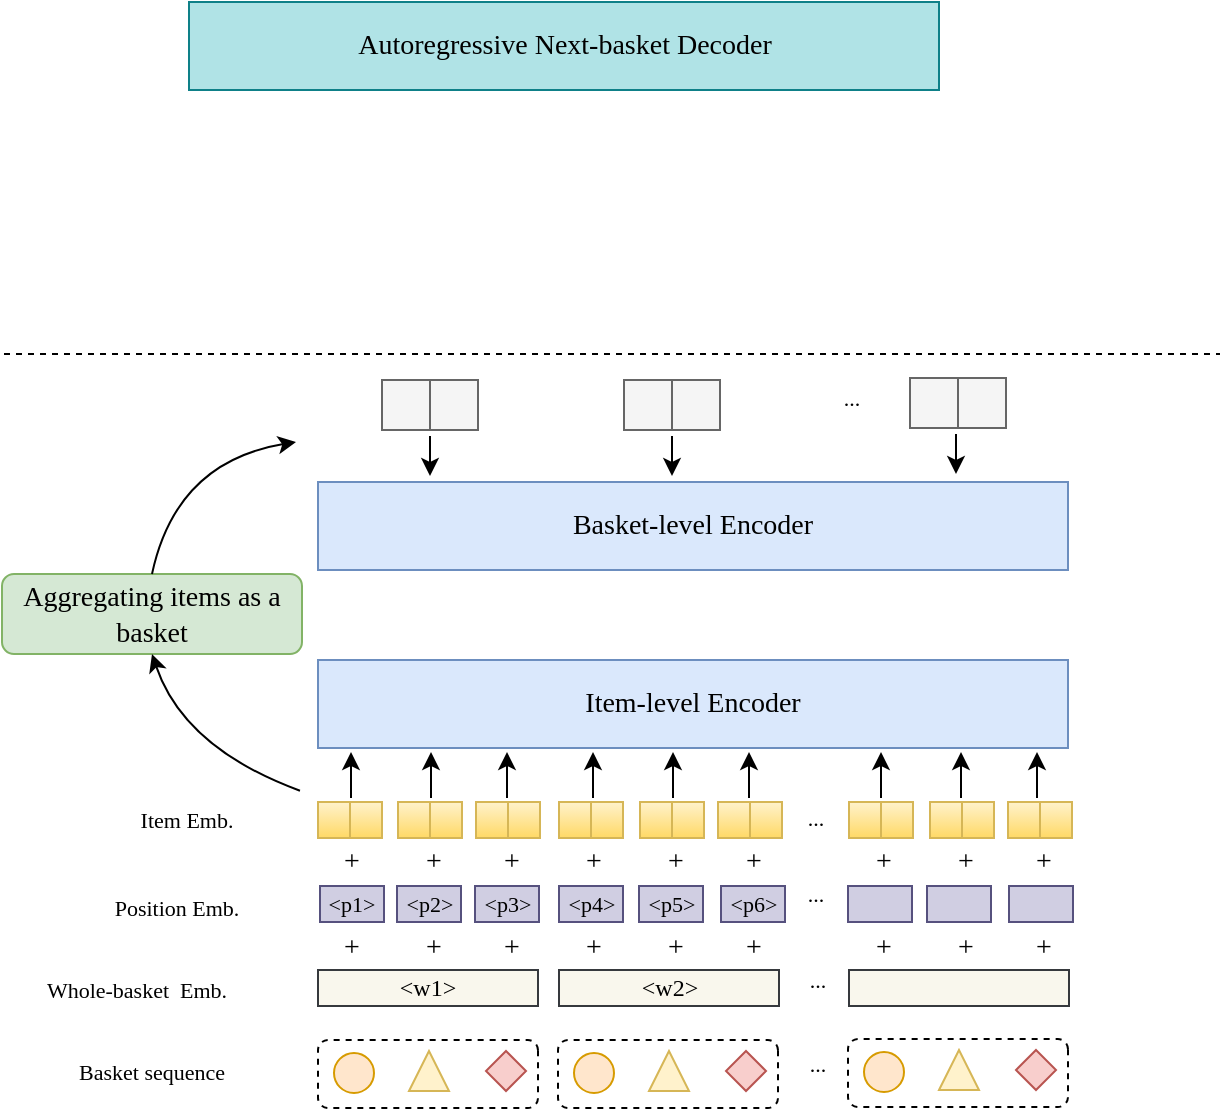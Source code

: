 <mxfile version="20.8.15" type="github">
  <diagram name="第 1 页" id="8yKQ9P1fdUPXftmwA2rd">
    <mxGraphModel dx="1050" dy="209" grid="1" gridSize="10" guides="1" tooltips="1" connect="1" arrows="1" fold="1" page="1" pageScale="1" pageWidth="620" pageHeight="340" math="0" shadow="0">
      <root>
        <mxCell id="0" />
        <mxCell id="1" parent="0" />
        <mxCell id="prbzHfDhQ1h4LxpTt1DE-4" value="&lt;font face=&quot;Lucida Console&quot;&gt;Aggregating items as a basket&lt;/font&gt;" style="rounded=1;whiteSpace=wrap;html=1;fontSize=14;fillColor=#d5e8d4;strokeColor=#82b366;" vertex="1" parent="1">
          <mxGeometry x="4" y="736" width="150" height="40" as="geometry" />
        </mxCell>
        <mxCell id="prbzHfDhQ1h4LxpTt1DE-5" value="&lt;p style=&quot;line-height: 0%;&quot;&gt;&lt;font face=&quot;Comic Sans MS&quot; style=&quot;font-size: 11px;&quot;&gt;Basket&amp;nbsp;&lt;/font&gt;&lt;span style=&quot;font-size: 11px; font-family: &amp;quot;Comic Sans MS&amp;quot;; background-color: initial;&quot;&gt;sequence&lt;/span&gt;&lt;/p&gt;" style="text;strokeColor=none;align=center;fillColor=none;html=1;verticalAlign=middle;whiteSpace=wrap;rounded=0;dashed=1;" vertex="1" parent="1">
          <mxGeometry x="28.5" y="969" width="100" height="30" as="geometry" />
        </mxCell>
        <mxCell id="prbzHfDhQ1h4LxpTt1DE-36" value="" style="curved=1;endArrow=classic;html=1;rounded=0;fontFamily=Comic Sans MS;fontSize=14;entryX=0.5;entryY=1;entryDx=0;entryDy=0;exitX=-0.266;exitY=-0.311;exitDx=0;exitDy=0;exitPerimeter=0;" edge="1" parent="1" target="prbzHfDhQ1h4LxpTt1DE-4">
          <mxGeometry width="50" height="50" relative="1" as="geometry">
            <mxPoint x="152.988" y="844.402" as="sourcePoint" />
            <mxPoint x="83" y="783" as="targetPoint" />
            <Array as="points">
              <mxPoint x="95" y="823" />
            </Array>
          </mxGeometry>
        </mxCell>
        <mxCell id="prbzHfDhQ1h4LxpTt1DE-37" value="" style="curved=1;endArrow=classic;html=1;rounded=0;fontFamily=Comic Sans MS;fontSize=14;exitX=0.5;exitY=0;exitDx=0;exitDy=0;" edge="1" parent="1" source="prbzHfDhQ1h4LxpTt1DE-4">
          <mxGeometry width="50" height="50" relative="1" as="geometry">
            <mxPoint x="65" y="693" as="sourcePoint" />
            <mxPoint x="151" y="670" as="targetPoint" />
            <Array as="points">
              <mxPoint x="91" y="680" />
            </Array>
          </mxGeometry>
        </mxCell>
        <mxCell id="prbzHfDhQ1h4LxpTt1DE-47" value="&lt;p style=&quot;line-height: 0%;&quot;&gt;&lt;font face=&quot;Comic Sans MS&quot;&gt;&lt;span style=&quot;font-size: 11px;&quot;&gt;...&lt;/span&gt;&lt;/font&gt;&lt;/p&gt;" style="text;strokeColor=none;align=center;fillColor=none;html=1;verticalAlign=middle;whiteSpace=wrap;rounded=0;dashed=1;" vertex="1" parent="1">
          <mxGeometry x="414" y="632" width="30" height="30" as="geometry" />
        </mxCell>
        <mxCell id="prbzHfDhQ1h4LxpTt1DE-8" value="" style="rounded=1;whiteSpace=wrap;html=1;dashed=1;direction=south;container=0;" vertex="1" parent="1">
          <mxGeometry x="162" y="969" width="110" height="34" as="geometry" />
        </mxCell>
        <mxCell id="prbzHfDhQ1h4LxpTt1DE-9" value="" style="ellipse;whiteSpace=wrap;html=1;aspect=fixed;fillColor=#ffe6cc;strokeColor=#d79b00;container=0;" vertex="1" parent="1">
          <mxGeometry x="170" y="975.5" width="20" height="20" as="geometry" />
        </mxCell>
        <mxCell id="prbzHfDhQ1h4LxpTt1DE-26" value="" style="triangle;whiteSpace=wrap;html=1;fontFamily=Comic Sans MS;fontSize=14;direction=north;fillColor=#fff2cc;strokeColor=#d6b656;container=0;" vertex="1" parent="1">
          <mxGeometry x="207.5" y="974.5" width="20" height="20" as="geometry" />
        </mxCell>
        <mxCell id="prbzHfDhQ1h4LxpTt1DE-32" value="" style="rhombus;whiteSpace=wrap;html=1;fontFamily=Comic Sans MS;fontSize=14;fillColor=#f8cecc;strokeColor=#b85450;container=0;" vertex="1" parent="1">
          <mxGeometry x="246" y="974.5" width="20" height="20" as="geometry" />
        </mxCell>
        <mxCell id="prbzHfDhQ1h4LxpTt1DE-60" value="&lt;p style=&quot;line-height: 0%;&quot;&gt;&lt;font face=&quot;Comic Sans MS&quot;&gt;&lt;span style=&quot;font-size: 11px;&quot;&gt;...&lt;/span&gt;&lt;/font&gt;&lt;/p&gt;" style="text;strokeColor=none;align=center;fillColor=none;html=1;verticalAlign=middle;whiteSpace=wrap;rounded=0;dashed=1;" vertex="1" parent="1">
          <mxGeometry x="397" y="964.5" width="30" height="30" as="geometry" />
        </mxCell>
        <mxCell id="prbzHfDhQ1h4LxpTt1DE-73" value="&lt;font face=&quot;Lucida Console&quot; style=&quot;font-size: 14px;&quot;&gt;Item-level Encoder&lt;/font&gt;" style="rounded=0;whiteSpace=wrap;html=1;fillColor=#dae8fc;strokeColor=#6c8ebf;" vertex="1" parent="1">
          <mxGeometry x="162" y="779" width="375" height="44" as="geometry" />
        </mxCell>
        <mxCell id="prbzHfDhQ1h4LxpTt1DE-76" value="&lt;p style=&quot;line-height: 0%;&quot;&gt;&lt;font face=&quot;Comic Sans MS&quot;&gt;&lt;span style=&quot;font-size: 11px;&quot;&gt;Item Emb.&lt;/span&gt;&lt;/font&gt;&lt;/p&gt;" style="text;strokeColor=none;align=center;fillColor=none;html=1;verticalAlign=middle;whiteSpace=wrap;rounded=0;dashed=1;" vertex="1" parent="1">
          <mxGeometry x="58.25" y="843" width="76.5" height="30" as="geometry" />
        </mxCell>
        <mxCell id="prbzHfDhQ1h4LxpTt1DE-78" value="&lt;p style=&quot;line-height: 0%;&quot;&gt;&lt;font face=&quot;Comic Sans MS&quot;&gt;&lt;span style=&quot;font-size: 11px;&quot;&gt;Whole-basket&amp;nbsp; Emb.&lt;/span&gt;&lt;/font&gt;&lt;/p&gt;" style="text;strokeColor=none;align=center;fillColor=none;html=1;verticalAlign=middle;whiteSpace=wrap;rounded=0;dashed=1;" vertex="1" parent="1">
          <mxGeometry x="14" y="928" width="114.5" height="30" as="geometry" />
        </mxCell>
        <mxCell id="prbzHfDhQ1h4LxpTt1DE-79" value="&lt;p style=&quot;line-height: 0%;&quot;&gt;&lt;font face=&quot;Comic Sans MS&quot;&gt;&lt;span style=&quot;font-size: 11px;&quot;&gt;Position Emb.&lt;/span&gt;&lt;/font&gt;&lt;/p&gt;" style="text;strokeColor=none;align=center;fillColor=none;html=1;verticalAlign=middle;whiteSpace=wrap;rounded=0;dashed=1;" vertex="1" parent="1">
          <mxGeometry x="53.25" y="887" width="76.5" height="30" as="geometry" />
        </mxCell>
        <mxCell id="prbzHfDhQ1h4LxpTt1DE-113" value="+" style="text;strokeColor=none;align=center;fillColor=none;html=1;verticalAlign=middle;whiteSpace=wrap;rounded=0;fontSize=14;fontFamily=Lucida Console;" vertex="1" parent="1">
          <mxGeometry x="174" y="875" width="10" height="10" as="geometry" />
        </mxCell>
        <mxCell id="prbzHfDhQ1h4LxpTt1DE-114" value="+" style="text;strokeColor=none;align=center;fillColor=none;html=1;verticalAlign=middle;whiteSpace=wrap;rounded=0;fontSize=14;fontFamily=Lucida Console;" vertex="1" parent="1">
          <mxGeometry x="215" y="875" width="10" height="10" as="geometry" />
        </mxCell>
        <mxCell id="prbzHfDhQ1h4LxpTt1DE-115" value="+" style="text;strokeColor=none;align=center;fillColor=none;html=1;verticalAlign=middle;whiteSpace=wrap;rounded=0;fontSize=14;fontFamily=Lucida Console;" vertex="1" parent="1">
          <mxGeometry x="254" y="875" width="10" height="10" as="geometry" />
        </mxCell>
        <mxCell id="prbzHfDhQ1h4LxpTt1DE-122" value="&lt;font style=&quot;font-size: 11px;&quot;&gt;&amp;lt;p1&amp;gt;&lt;/font&gt;" style="rounded=0;whiteSpace=wrap;html=1;fontFamily=Lucida Console;fontSize=14;fillColor=#d0cee2;strokeColor=#56517e;" vertex="1" parent="1">
          <mxGeometry x="163" y="892" width="32" height="18" as="geometry" />
        </mxCell>
        <mxCell id="prbzHfDhQ1h4LxpTt1DE-123" value="&lt;font style=&quot;font-size: 11px;&quot;&gt;&amp;lt;p2&amp;gt;&lt;/font&gt;" style="rounded=0;whiteSpace=wrap;html=1;fontFamily=Lucida Console;fontSize=14;fillColor=#d0cee2;strokeColor=#56517e;" vertex="1" parent="1">
          <mxGeometry x="201.5" y="892" width="32" height="18" as="geometry" />
        </mxCell>
        <mxCell id="prbzHfDhQ1h4LxpTt1DE-124" value="&lt;font style=&quot;font-size: 11px;&quot;&gt;&amp;lt;p3&amp;gt;&lt;/font&gt;" style="rounded=0;whiteSpace=wrap;html=1;fontFamily=Lucida Console;fontSize=14;fillColor=#d0cee2;strokeColor=#56517e;" vertex="1" parent="1">
          <mxGeometry x="240.5" y="892" width="32" height="18" as="geometry" />
        </mxCell>
        <mxCell id="prbzHfDhQ1h4LxpTt1DE-126" value="&lt;font style=&quot;font-size: 11px;&quot;&gt;&amp;lt;p4&amp;gt;&lt;/font&gt;" style="rounded=0;whiteSpace=wrap;html=1;fontFamily=Lucida Console;fontSize=14;fillColor=#d0cee2;strokeColor=#56517e;" vertex="1" parent="1">
          <mxGeometry x="282.5" y="892" width="32" height="18" as="geometry" />
        </mxCell>
        <mxCell id="prbzHfDhQ1h4LxpTt1DE-127" value="&lt;font style=&quot;font-size: 11px;&quot;&gt;&amp;lt;p5&amp;gt;&lt;/font&gt;" style="rounded=0;whiteSpace=wrap;html=1;fontFamily=Lucida Console;fontSize=14;fillColor=#d0cee2;strokeColor=#56517e;" vertex="1" parent="1">
          <mxGeometry x="322.5" y="892" width="32" height="18" as="geometry" />
        </mxCell>
        <mxCell id="prbzHfDhQ1h4LxpTt1DE-128" value="&lt;font style=&quot;font-size: 11px;&quot;&gt;&amp;lt;p6&amp;gt;&lt;/font&gt;" style="rounded=0;whiteSpace=wrap;html=1;fontFamily=Lucida Console;fontSize=14;fillColor=#d0cee2;strokeColor=#56517e;" vertex="1" parent="1">
          <mxGeometry x="363.5" y="892" width="32" height="18" as="geometry" />
        </mxCell>
        <mxCell id="prbzHfDhQ1h4LxpTt1DE-129" value="" style="rounded=0;whiteSpace=wrap;html=1;fontFamily=Lucida Console;fontSize=14;fillColor=#d0cee2;strokeColor=#56517e;" vertex="1" parent="1">
          <mxGeometry x="427" y="892" width="32" height="18" as="geometry" />
        </mxCell>
        <mxCell id="prbzHfDhQ1h4LxpTt1DE-130" value="" style="rounded=0;whiteSpace=wrap;html=1;fontFamily=Lucida Console;fontSize=14;fillColor=#d0cee2;strokeColor=#56517e;" vertex="1" parent="1">
          <mxGeometry x="466.5" y="892" width="32" height="18" as="geometry" />
        </mxCell>
        <mxCell id="prbzHfDhQ1h4LxpTt1DE-131" value="" style="rounded=0;whiteSpace=wrap;html=1;fontFamily=Lucida Console;fontSize=14;fillColor=#d0cee2;strokeColor=#56517e;" vertex="1" parent="1">
          <mxGeometry x="507.5" y="892" width="32" height="18" as="geometry" />
        </mxCell>
        <mxCell id="prbzHfDhQ1h4LxpTt1DE-132" value="&lt;p style=&quot;line-height: 0%;&quot;&gt;&lt;font face=&quot;Comic Sans MS&quot;&gt;&lt;span style=&quot;font-size: 11px;&quot;&gt;...&lt;/span&gt;&lt;/font&gt;&lt;/p&gt;" style="text;strokeColor=none;align=center;fillColor=none;html=1;verticalAlign=middle;whiteSpace=wrap;rounded=0;dashed=1;" vertex="1" parent="1">
          <mxGeometry x="396" y="880" width="30" height="30" as="geometry" />
        </mxCell>
        <mxCell id="prbzHfDhQ1h4LxpTt1DE-153" value="" style="group;fillColor=#d5e8d4;strokeColor=#82b366;" vertex="1" connectable="0" parent="1">
          <mxGeometry x="202" y="850" width="32" height="18" as="geometry" />
        </mxCell>
        <mxCell id="prbzHfDhQ1h4LxpTt1DE-154" value="" style="rounded=0;whiteSpace=wrap;html=1;fontFamily=Comic Sans MS;fontSize=11;fillColor=#fff2cc;strokeColor=#d6b656;gradientColor=#ffd966;" vertex="1" parent="prbzHfDhQ1h4LxpTt1DE-153">
          <mxGeometry width="32" height="18" as="geometry" />
        </mxCell>
        <mxCell id="prbzHfDhQ1h4LxpTt1DE-155" value="" style="endArrow=none;html=1;rounded=0;fontFamily=Comic Sans MS;fontSize=11;entryX=0.5;entryY=0;entryDx=0;entryDy=0;exitX=0.5;exitY=1;exitDx=0;exitDy=0;fillColor=#fff2cc;strokeColor=#d6b656;gradientColor=#ffd966;" edge="1" parent="prbzHfDhQ1h4LxpTt1DE-153" source="prbzHfDhQ1h4LxpTt1DE-154" target="prbzHfDhQ1h4LxpTt1DE-154">
          <mxGeometry width="50" height="50" relative="1" as="geometry">
            <mxPoint x="-40" y="81" as="sourcePoint" />
            <mxPoint y="36" as="targetPoint" />
          </mxGeometry>
        </mxCell>
        <mxCell id="prbzHfDhQ1h4LxpTt1DE-156" value="" style="group;fillColor=#d5e8d4;strokeColor=#82b366;" vertex="1" connectable="0" parent="1">
          <mxGeometry x="241" y="850" width="32" height="18" as="geometry" />
        </mxCell>
        <mxCell id="prbzHfDhQ1h4LxpTt1DE-157" value="" style="rounded=0;whiteSpace=wrap;html=1;fontFamily=Comic Sans MS;fontSize=11;fillColor=#fff2cc;strokeColor=#d6b656;gradientColor=#ffd966;" vertex="1" parent="prbzHfDhQ1h4LxpTt1DE-156">
          <mxGeometry width="32" height="18" as="geometry" />
        </mxCell>
        <mxCell id="prbzHfDhQ1h4LxpTt1DE-158" value="" style="endArrow=none;html=1;rounded=0;fontFamily=Comic Sans MS;fontSize=11;entryX=0.5;entryY=0;entryDx=0;entryDy=0;exitX=0.5;exitY=1;exitDx=0;exitDy=0;fillColor=#fff2cc;strokeColor=#d6b656;gradientColor=#ffd966;" edge="1" parent="prbzHfDhQ1h4LxpTt1DE-156" source="prbzHfDhQ1h4LxpTt1DE-157" target="prbzHfDhQ1h4LxpTt1DE-157">
          <mxGeometry width="50" height="50" relative="1" as="geometry">
            <mxPoint x="-40" y="81" as="sourcePoint" />
            <mxPoint y="36" as="targetPoint" />
          </mxGeometry>
        </mxCell>
        <mxCell id="prbzHfDhQ1h4LxpTt1DE-159" value="+" style="text;strokeColor=none;align=center;fillColor=none;html=1;verticalAlign=middle;whiteSpace=wrap;rounded=0;fontSize=14;fontFamily=Lucida Console;" vertex="1" parent="1">
          <mxGeometry x="295" y="875" width="10" height="10" as="geometry" />
        </mxCell>
        <mxCell id="prbzHfDhQ1h4LxpTt1DE-160" value="+" style="text;strokeColor=none;align=center;fillColor=none;html=1;verticalAlign=middle;whiteSpace=wrap;rounded=0;fontSize=14;fontFamily=Lucida Console;" vertex="1" parent="1">
          <mxGeometry x="336" y="875" width="10" height="10" as="geometry" />
        </mxCell>
        <mxCell id="prbzHfDhQ1h4LxpTt1DE-161" value="+" style="text;strokeColor=none;align=center;fillColor=none;html=1;verticalAlign=middle;whiteSpace=wrap;rounded=0;fontSize=14;fontFamily=Lucida Console;" vertex="1" parent="1">
          <mxGeometry x="375" y="875" width="10" height="10" as="geometry" />
        </mxCell>
        <mxCell id="prbzHfDhQ1h4LxpTt1DE-162" value="" style="group;fillColor=#d5e8d4;strokeColor=#82b366;" vertex="1" connectable="0" parent="1">
          <mxGeometry x="282.5" y="850" width="32" height="18" as="geometry" />
        </mxCell>
        <mxCell id="prbzHfDhQ1h4LxpTt1DE-163" value="" style="rounded=0;whiteSpace=wrap;html=1;fontFamily=Comic Sans MS;fontSize=11;fillColor=#fff2cc;strokeColor=#d6b656;gradientColor=#ffd966;" vertex="1" parent="prbzHfDhQ1h4LxpTt1DE-162">
          <mxGeometry width="32" height="18" as="geometry" />
        </mxCell>
        <mxCell id="prbzHfDhQ1h4LxpTt1DE-164" value="" style="endArrow=none;html=1;rounded=0;fontFamily=Comic Sans MS;fontSize=11;entryX=0.5;entryY=0;entryDx=0;entryDy=0;exitX=0.5;exitY=1;exitDx=0;exitDy=0;fillColor=#fff2cc;strokeColor=#d6b656;gradientColor=#ffd966;" edge="1" parent="prbzHfDhQ1h4LxpTt1DE-162" source="prbzHfDhQ1h4LxpTt1DE-163" target="prbzHfDhQ1h4LxpTt1DE-163">
          <mxGeometry width="50" height="50" relative="1" as="geometry">
            <mxPoint x="-40" y="81" as="sourcePoint" />
            <mxPoint y="36" as="targetPoint" />
          </mxGeometry>
        </mxCell>
        <mxCell id="prbzHfDhQ1h4LxpTt1DE-165" value="" style="group;fillColor=#d5e8d4;strokeColor=#82b366;" vertex="1" connectable="0" parent="1">
          <mxGeometry x="323" y="850" width="32" height="18" as="geometry" />
        </mxCell>
        <mxCell id="prbzHfDhQ1h4LxpTt1DE-166" value="" style="rounded=0;whiteSpace=wrap;html=1;fontFamily=Comic Sans MS;fontSize=11;fillColor=#fff2cc;strokeColor=#d6b656;gradientColor=#ffd966;" vertex="1" parent="prbzHfDhQ1h4LxpTt1DE-165">
          <mxGeometry width="32" height="18" as="geometry" />
        </mxCell>
        <mxCell id="prbzHfDhQ1h4LxpTt1DE-167" value="" style="endArrow=none;html=1;rounded=0;fontFamily=Comic Sans MS;fontSize=11;entryX=0.5;entryY=0;entryDx=0;entryDy=0;exitX=0.5;exitY=1;exitDx=0;exitDy=0;fillColor=#fff2cc;strokeColor=#d6b656;gradientColor=#ffd966;" edge="1" parent="prbzHfDhQ1h4LxpTt1DE-165" source="prbzHfDhQ1h4LxpTt1DE-166" target="prbzHfDhQ1h4LxpTt1DE-166">
          <mxGeometry width="50" height="50" relative="1" as="geometry">
            <mxPoint x="-40" y="81" as="sourcePoint" />
            <mxPoint y="36" as="targetPoint" />
          </mxGeometry>
        </mxCell>
        <mxCell id="prbzHfDhQ1h4LxpTt1DE-168" value="" style="group;fillColor=#d5e8d4;strokeColor=#82b366;" vertex="1" connectable="0" parent="1">
          <mxGeometry x="362" y="850" width="32" height="18" as="geometry" />
        </mxCell>
        <mxCell id="prbzHfDhQ1h4LxpTt1DE-169" value="" style="rounded=0;whiteSpace=wrap;html=1;fontFamily=Comic Sans MS;fontSize=11;fillColor=#fff2cc;strokeColor=#d6b656;gradientColor=#ffd966;" vertex="1" parent="prbzHfDhQ1h4LxpTt1DE-168">
          <mxGeometry width="32" height="18" as="geometry" />
        </mxCell>
        <mxCell id="prbzHfDhQ1h4LxpTt1DE-170" value="" style="endArrow=none;html=1;rounded=0;fontFamily=Comic Sans MS;fontSize=11;entryX=0.5;entryY=0;entryDx=0;entryDy=0;exitX=0.5;exitY=1;exitDx=0;exitDy=0;fillColor=#fff2cc;strokeColor=#d6b656;gradientColor=#ffd966;" edge="1" parent="prbzHfDhQ1h4LxpTt1DE-168" source="prbzHfDhQ1h4LxpTt1DE-169" target="prbzHfDhQ1h4LxpTt1DE-169">
          <mxGeometry width="50" height="50" relative="1" as="geometry">
            <mxPoint x="-40" y="81" as="sourcePoint" />
            <mxPoint y="36" as="targetPoint" />
          </mxGeometry>
        </mxCell>
        <mxCell id="prbzHfDhQ1h4LxpTt1DE-171" value="&lt;p style=&quot;line-height: 0%;&quot;&gt;&lt;font face=&quot;Comic Sans MS&quot;&gt;&lt;span style=&quot;font-size: 11px;&quot;&gt;...&lt;/span&gt;&lt;/font&gt;&lt;/p&gt;" style="text;strokeColor=none;align=center;fillColor=none;html=1;verticalAlign=middle;whiteSpace=wrap;rounded=0;dashed=1;" vertex="1" parent="1">
          <mxGeometry x="396" y="842" width="30" height="30" as="geometry" />
        </mxCell>
        <mxCell id="prbzHfDhQ1h4LxpTt1DE-172" value="+" style="text;strokeColor=none;align=center;fillColor=none;html=1;verticalAlign=middle;whiteSpace=wrap;rounded=0;fontSize=14;fontFamily=Lucida Console;" vertex="1" parent="1">
          <mxGeometry x="440" y="875" width="10" height="10" as="geometry" />
        </mxCell>
        <mxCell id="prbzHfDhQ1h4LxpTt1DE-173" value="+" style="text;strokeColor=none;align=center;fillColor=none;html=1;verticalAlign=middle;whiteSpace=wrap;rounded=0;fontSize=14;fontFamily=Lucida Console;" vertex="1" parent="1">
          <mxGeometry x="481" y="875" width="10" height="10" as="geometry" />
        </mxCell>
        <mxCell id="prbzHfDhQ1h4LxpTt1DE-174" value="+" style="text;strokeColor=none;align=center;fillColor=none;html=1;verticalAlign=middle;whiteSpace=wrap;rounded=0;fontSize=14;fontFamily=Lucida Console;" vertex="1" parent="1">
          <mxGeometry x="520" y="875" width="10" height="10" as="geometry" />
        </mxCell>
        <mxCell id="prbzHfDhQ1h4LxpTt1DE-175" value="" style="group;fillColor=#d5e8d4;strokeColor=#82b366;" vertex="1" connectable="0" parent="1">
          <mxGeometry x="427.5" y="850" width="32" height="18" as="geometry" />
        </mxCell>
        <mxCell id="prbzHfDhQ1h4LxpTt1DE-176" value="" style="rounded=0;whiteSpace=wrap;html=1;fontFamily=Comic Sans MS;fontSize=11;fillColor=#fff2cc;strokeColor=#d6b656;gradientColor=#ffd966;" vertex="1" parent="prbzHfDhQ1h4LxpTt1DE-175">
          <mxGeometry width="32" height="18" as="geometry" />
        </mxCell>
        <mxCell id="prbzHfDhQ1h4LxpTt1DE-177" value="" style="endArrow=none;html=1;rounded=0;fontFamily=Comic Sans MS;fontSize=11;entryX=0.5;entryY=0;entryDx=0;entryDy=0;exitX=0.5;exitY=1;exitDx=0;exitDy=0;fillColor=#fff2cc;strokeColor=#d6b656;gradientColor=#ffd966;" edge="1" parent="prbzHfDhQ1h4LxpTt1DE-175" source="prbzHfDhQ1h4LxpTt1DE-176" target="prbzHfDhQ1h4LxpTt1DE-176">
          <mxGeometry width="50" height="50" relative="1" as="geometry">
            <mxPoint x="-40" y="81" as="sourcePoint" />
            <mxPoint y="36" as="targetPoint" />
          </mxGeometry>
        </mxCell>
        <mxCell id="prbzHfDhQ1h4LxpTt1DE-178" value="" style="group;fillColor=#d5e8d4;strokeColor=#82b366;" vertex="1" connectable="0" parent="1">
          <mxGeometry x="468" y="850" width="32" height="18" as="geometry" />
        </mxCell>
        <mxCell id="prbzHfDhQ1h4LxpTt1DE-179" value="" style="rounded=0;whiteSpace=wrap;html=1;fontFamily=Comic Sans MS;fontSize=11;fillColor=#fff2cc;strokeColor=#d6b656;gradientColor=#ffd966;" vertex="1" parent="prbzHfDhQ1h4LxpTt1DE-178">
          <mxGeometry width="32" height="18" as="geometry" />
        </mxCell>
        <mxCell id="prbzHfDhQ1h4LxpTt1DE-180" value="" style="endArrow=none;html=1;rounded=0;fontFamily=Comic Sans MS;fontSize=11;entryX=0.5;entryY=0;entryDx=0;entryDy=0;exitX=0.5;exitY=1;exitDx=0;exitDy=0;fillColor=#fff2cc;strokeColor=#d6b656;gradientColor=#ffd966;" edge="1" parent="prbzHfDhQ1h4LxpTt1DE-178" source="prbzHfDhQ1h4LxpTt1DE-179" target="prbzHfDhQ1h4LxpTt1DE-179">
          <mxGeometry width="50" height="50" relative="1" as="geometry">
            <mxPoint x="-40" y="81" as="sourcePoint" />
            <mxPoint y="36" as="targetPoint" />
          </mxGeometry>
        </mxCell>
        <mxCell id="prbzHfDhQ1h4LxpTt1DE-181" value="" style="group;fillColor=#d5e8d4;strokeColor=#82b366;" vertex="1" connectable="0" parent="1">
          <mxGeometry x="507" y="850" width="32" height="18" as="geometry" />
        </mxCell>
        <mxCell id="prbzHfDhQ1h4LxpTt1DE-182" value="" style="rounded=0;whiteSpace=wrap;html=1;fontFamily=Comic Sans MS;fontSize=11;fillColor=#fff2cc;strokeColor=#d6b656;gradientColor=#ffd966;" vertex="1" parent="prbzHfDhQ1h4LxpTt1DE-181">
          <mxGeometry width="32" height="18" as="geometry" />
        </mxCell>
        <mxCell id="prbzHfDhQ1h4LxpTt1DE-183" value="" style="endArrow=none;html=1;rounded=0;fontFamily=Comic Sans MS;fontSize=11;entryX=0.5;entryY=0;entryDx=0;entryDy=0;exitX=0.5;exitY=1;exitDx=0;exitDy=0;fillColor=#fff2cc;strokeColor=#d6b656;gradientColor=#ffd966;" edge="1" parent="prbzHfDhQ1h4LxpTt1DE-181" source="prbzHfDhQ1h4LxpTt1DE-182" target="prbzHfDhQ1h4LxpTt1DE-182">
          <mxGeometry width="50" height="50" relative="1" as="geometry">
            <mxPoint x="-40" y="81" as="sourcePoint" />
            <mxPoint y="36" as="targetPoint" />
          </mxGeometry>
        </mxCell>
        <mxCell id="prbzHfDhQ1h4LxpTt1DE-184" value="+" style="text;strokeColor=none;align=center;fillColor=none;html=1;verticalAlign=middle;whiteSpace=wrap;rounded=0;fontSize=14;fontFamily=Lucida Console;" vertex="1" parent="1">
          <mxGeometry x="174" y="918" width="10" height="10" as="geometry" />
        </mxCell>
        <mxCell id="prbzHfDhQ1h4LxpTt1DE-185" value="+" style="text;strokeColor=none;align=center;fillColor=none;html=1;verticalAlign=middle;whiteSpace=wrap;rounded=0;fontSize=14;fontFamily=Lucida Console;" vertex="1" parent="1">
          <mxGeometry x="215" y="918" width="10" height="10" as="geometry" />
        </mxCell>
        <mxCell id="prbzHfDhQ1h4LxpTt1DE-186" value="+" style="text;strokeColor=none;align=center;fillColor=none;html=1;verticalAlign=middle;whiteSpace=wrap;rounded=0;fontSize=14;fontFamily=Lucida Console;" vertex="1" parent="1">
          <mxGeometry x="254" y="918" width="10" height="10" as="geometry" />
        </mxCell>
        <mxCell id="prbzHfDhQ1h4LxpTt1DE-187" value="+" style="text;strokeColor=none;align=center;fillColor=none;html=1;verticalAlign=middle;whiteSpace=wrap;rounded=0;fontSize=14;fontFamily=Lucida Console;" vertex="1" parent="1">
          <mxGeometry x="295" y="918" width="10" height="10" as="geometry" />
        </mxCell>
        <mxCell id="prbzHfDhQ1h4LxpTt1DE-188" value="+" style="text;strokeColor=none;align=center;fillColor=none;html=1;verticalAlign=middle;whiteSpace=wrap;rounded=0;fontSize=14;fontFamily=Lucida Console;" vertex="1" parent="1">
          <mxGeometry x="336" y="918" width="10" height="10" as="geometry" />
        </mxCell>
        <mxCell id="prbzHfDhQ1h4LxpTt1DE-189" value="+" style="text;strokeColor=none;align=center;fillColor=none;html=1;verticalAlign=middle;whiteSpace=wrap;rounded=0;fontSize=14;fontFamily=Lucida Console;" vertex="1" parent="1">
          <mxGeometry x="375" y="918" width="10" height="10" as="geometry" />
        </mxCell>
        <mxCell id="prbzHfDhQ1h4LxpTt1DE-190" value="+" style="text;strokeColor=none;align=center;fillColor=none;html=1;verticalAlign=middle;whiteSpace=wrap;rounded=0;fontSize=14;fontFamily=Lucida Console;" vertex="1" parent="1">
          <mxGeometry x="440" y="918" width="10" height="10" as="geometry" />
        </mxCell>
        <mxCell id="prbzHfDhQ1h4LxpTt1DE-191" value="+" style="text;strokeColor=none;align=center;fillColor=none;html=1;verticalAlign=middle;whiteSpace=wrap;rounded=0;fontSize=14;fontFamily=Lucida Console;" vertex="1" parent="1">
          <mxGeometry x="481" y="918" width="10" height="10" as="geometry" />
        </mxCell>
        <mxCell id="prbzHfDhQ1h4LxpTt1DE-192" value="+" style="text;strokeColor=none;align=center;fillColor=none;html=1;verticalAlign=middle;whiteSpace=wrap;rounded=0;fontSize=14;fontFamily=Lucida Console;" vertex="1" parent="1">
          <mxGeometry x="520" y="918" width="10" height="10" as="geometry" />
        </mxCell>
        <mxCell id="prbzHfDhQ1h4LxpTt1DE-197" value="&lt;font style=&quot;font-size: 12px;&quot;&gt;&amp;lt;w1&amp;gt;&lt;/font&gt;" style="rounded=0;whiteSpace=wrap;html=1;fontFamily=Lucida Console;fontSize=14;fillColor=#f9f7ed;strokeColor=#36393d;" vertex="1" parent="1">
          <mxGeometry x="162" y="934" width="110" height="18" as="geometry" />
        </mxCell>
        <mxCell id="prbzHfDhQ1h4LxpTt1DE-200" value="" style="group;fillColor=#d5e8d4;strokeColor=#82b366;" vertex="1" connectable="0" parent="1">
          <mxGeometry x="162" y="850" width="32" height="18" as="geometry" />
        </mxCell>
        <mxCell id="prbzHfDhQ1h4LxpTt1DE-201" value="" style="rounded=0;whiteSpace=wrap;html=1;fontFamily=Comic Sans MS;fontSize=11;fillColor=#fff2cc;strokeColor=#d6b656;gradientColor=#ffd966;" vertex="1" parent="prbzHfDhQ1h4LxpTt1DE-200">
          <mxGeometry width="32" height="18" as="geometry" />
        </mxCell>
        <mxCell id="prbzHfDhQ1h4LxpTt1DE-202" value="" style="endArrow=none;html=1;rounded=0;fontFamily=Comic Sans MS;fontSize=11;entryX=0.5;entryY=0;entryDx=0;entryDy=0;exitX=0.5;exitY=1;exitDx=0;exitDy=0;fillColor=#fff2cc;strokeColor=#d6b656;gradientColor=#ffd966;" edge="1" parent="prbzHfDhQ1h4LxpTt1DE-200" source="prbzHfDhQ1h4LxpTt1DE-201" target="prbzHfDhQ1h4LxpTt1DE-201">
          <mxGeometry width="50" height="50" relative="1" as="geometry">
            <mxPoint x="-40" y="81" as="sourcePoint" />
            <mxPoint y="36" as="targetPoint" />
          </mxGeometry>
        </mxCell>
        <mxCell id="prbzHfDhQ1h4LxpTt1DE-205" value="&lt;font style=&quot;font-size: 12px;&quot;&gt;&amp;lt;w2&amp;gt;&lt;/font&gt;" style="rounded=0;whiteSpace=wrap;html=1;fontFamily=Lucida Console;fontSize=14;fillColor=#f9f7ed;strokeColor=#36393d;" vertex="1" parent="1">
          <mxGeometry x="282.5" y="934" width="110" height="18" as="geometry" />
        </mxCell>
        <mxCell id="prbzHfDhQ1h4LxpTt1DE-206" value="" style="rounded=0;whiteSpace=wrap;html=1;fontFamily=Lucida Console;fontSize=14;fillColor=#f9f7ed;strokeColor=#36393d;" vertex="1" parent="1">
          <mxGeometry x="427.5" y="934" width="110" height="18" as="geometry" />
        </mxCell>
        <mxCell id="prbzHfDhQ1h4LxpTt1DE-207" value="&lt;p style=&quot;line-height: 0%;&quot;&gt;&lt;font face=&quot;Comic Sans MS&quot;&gt;&lt;span style=&quot;font-size: 11px;&quot;&gt;...&lt;/span&gt;&lt;/font&gt;&lt;/p&gt;" style="text;strokeColor=none;align=center;fillColor=none;html=1;verticalAlign=middle;whiteSpace=wrap;rounded=0;dashed=1;" vertex="1" parent="1">
          <mxGeometry x="397" y="923" width="30" height="30" as="geometry" />
        </mxCell>
        <mxCell id="prbzHfDhQ1h4LxpTt1DE-210" value="" style="rounded=1;whiteSpace=wrap;html=1;dashed=1;direction=south;container=0;" vertex="1" parent="1">
          <mxGeometry x="282" y="969" width="110" height="34" as="geometry" />
        </mxCell>
        <mxCell id="prbzHfDhQ1h4LxpTt1DE-211" value="" style="ellipse;whiteSpace=wrap;html=1;aspect=fixed;fillColor=#ffe6cc;strokeColor=#d79b00;container=0;" vertex="1" parent="1">
          <mxGeometry x="290" y="975.5" width="20" height="20" as="geometry" />
        </mxCell>
        <mxCell id="prbzHfDhQ1h4LxpTt1DE-212" value="" style="triangle;whiteSpace=wrap;html=1;fontFamily=Comic Sans MS;fontSize=14;direction=north;fillColor=#fff2cc;strokeColor=#d6b656;container=0;" vertex="1" parent="1">
          <mxGeometry x="327.5" y="974.5" width="20" height="20" as="geometry" />
        </mxCell>
        <mxCell id="prbzHfDhQ1h4LxpTt1DE-213" value="" style="rhombus;whiteSpace=wrap;html=1;fontFamily=Comic Sans MS;fontSize=14;fillColor=#f8cecc;strokeColor=#b85450;container=0;" vertex="1" parent="1">
          <mxGeometry x="366" y="974.5" width="20" height="20" as="geometry" />
        </mxCell>
        <mxCell id="prbzHfDhQ1h4LxpTt1DE-214" value="" style="rounded=1;whiteSpace=wrap;html=1;dashed=1;direction=south;container=0;" vertex="1" parent="1">
          <mxGeometry x="427" y="968.5" width="110" height="34" as="geometry" />
        </mxCell>
        <mxCell id="prbzHfDhQ1h4LxpTt1DE-215" value="" style="ellipse;whiteSpace=wrap;html=1;aspect=fixed;fillColor=#ffe6cc;strokeColor=#d79b00;container=0;" vertex="1" parent="1">
          <mxGeometry x="435" y="975" width="20" height="20" as="geometry" />
        </mxCell>
        <mxCell id="prbzHfDhQ1h4LxpTt1DE-216" value="" style="triangle;whiteSpace=wrap;html=1;fontFamily=Comic Sans MS;fontSize=14;direction=north;fillColor=#fff2cc;strokeColor=#d6b656;container=0;" vertex="1" parent="1">
          <mxGeometry x="472.5" y="974" width="20" height="20" as="geometry" />
        </mxCell>
        <mxCell id="prbzHfDhQ1h4LxpTt1DE-217" value="" style="rhombus;whiteSpace=wrap;html=1;fontFamily=Comic Sans MS;fontSize=14;fillColor=#f8cecc;strokeColor=#b85450;container=0;" vertex="1" parent="1">
          <mxGeometry x="511" y="974" width="20" height="20" as="geometry" />
        </mxCell>
        <mxCell id="prbzHfDhQ1h4LxpTt1DE-218" value="" style="endArrow=classic;html=1;rounded=0;fontFamily=Comic Sans MS;fontSize=11;" edge="1" parent="1">
          <mxGeometry width="50" height="50" relative="1" as="geometry">
            <mxPoint x="178.5" y="848" as="sourcePoint" />
            <mxPoint x="178.5" y="825" as="targetPoint" />
            <Array as="points" />
          </mxGeometry>
        </mxCell>
        <mxCell id="prbzHfDhQ1h4LxpTt1DE-219" value="" style="endArrow=classic;html=1;rounded=0;fontFamily=Comic Sans MS;fontSize=11;" edge="1" parent="1">
          <mxGeometry width="50" height="50" relative="1" as="geometry">
            <mxPoint x="218" y="667" as="sourcePoint" />
            <mxPoint x="218" y="687" as="targetPoint" />
            <Array as="points" />
          </mxGeometry>
        </mxCell>
        <mxCell id="prbzHfDhQ1h4LxpTt1DE-220" value="" style="endArrow=classic;html=1;rounded=0;fontFamily=Comic Sans MS;fontSize=11;" edge="1" parent="1">
          <mxGeometry width="50" height="50" relative="1" as="geometry">
            <mxPoint x="339" y="667" as="sourcePoint" />
            <mxPoint x="339" y="687" as="targetPoint" />
            <Array as="points" />
          </mxGeometry>
        </mxCell>
        <mxCell id="prbzHfDhQ1h4LxpTt1DE-221" value="" style="endArrow=classic;html=1;rounded=0;fontFamily=Comic Sans MS;fontSize=11;" edge="1" parent="1">
          <mxGeometry width="50" height="50" relative="1" as="geometry">
            <mxPoint x="218.5" y="848" as="sourcePoint" />
            <mxPoint x="218.5" y="825" as="targetPoint" />
            <Array as="points" />
          </mxGeometry>
        </mxCell>
        <mxCell id="prbzHfDhQ1h4LxpTt1DE-222" value="" style="endArrow=classic;html=1;rounded=0;fontFamily=Comic Sans MS;fontSize=11;" edge="1" parent="1">
          <mxGeometry width="50" height="50" relative="1" as="geometry">
            <mxPoint x="256.5" y="848" as="sourcePoint" />
            <mxPoint x="256.5" y="825" as="targetPoint" />
            <Array as="points" />
          </mxGeometry>
        </mxCell>
        <mxCell id="prbzHfDhQ1h4LxpTt1DE-225" value="" style="endArrow=classic;html=1;rounded=0;fontFamily=Comic Sans MS;fontSize=11;" edge="1" parent="1">
          <mxGeometry width="50" height="50" relative="1" as="geometry">
            <mxPoint x="299.5" y="848" as="sourcePoint" />
            <mxPoint x="299.5" y="825" as="targetPoint" />
            <Array as="points" />
          </mxGeometry>
        </mxCell>
        <mxCell id="prbzHfDhQ1h4LxpTt1DE-226" value="" style="endArrow=classic;html=1;rounded=0;fontFamily=Comic Sans MS;fontSize=11;" edge="1" parent="1">
          <mxGeometry width="50" height="50" relative="1" as="geometry">
            <mxPoint x="339.5" y="848" as="sourcePoint" />
            <mxPoint x="339.5" y="825" as="targetPoint" />
            <Array as="points" />
          </mxGeometry>
        </mxCell>
        <mxCell id="prbzHfDhQ1h4LxpTt1DE-227" value="" style="endArrow=classic;html=1;rounded=0;fontFamily=Comic Sans MS;fontSize=11;" edge="1" parent="1">
          <mxGeometry width="50" height="50" relative="1" as="geometry">
            <mxPoint x="377.5" y="848" as="sourcePoint" />
            <mxPoint x="377.5" y="825" as="targetPoint" />
            <Array as="points" />
          </mxGeometry>
        </mxCell>
        <mxCell id="prbzHfDhQ1h4LxpTt1DE-228" value="" style="endArrow=classic;html=1;rounded=0;fontFamily=Comic Sans MS;fontSize=11;" edge="1" parent="1">
          <mxGeometry width="50" height="50" relative="1" as="geometry">
            <mxPoint x="443.5" y="848" as="sourcePoint" />
            <mxPoint x="443.5" y="825" as="targetPoint" />
            <Array as="points" />
          </mxGeometry>
        </mxCell>
        <mxCell id="prbzHfDhQ1h4LxpTt1DE-229" value="" style="endArrow=classic;html=1;rounded=0;fontFamily=Comic Sans MS;fontSize=11;" edge="1" parent="1">
          <mxGeometry width="50" height="50" relative="1" as="geometry">
            <mxPoint x="483.5" y="848" as="sourcePoint" />
            <mxPoint x="483.5" y="825" as="targetPoint" />
            <Array as="points" />
          </mxGeometry>
        </mxCell>
        <mxCell id="prbzHfDhQ1h4LxpTt1DE-230" value="" style="endArrow=classic;html=1;rounded=0;fontFamily=Comic Sans MS;fontSize=11;" edge="1" parent="1">
          <mxGeometry width="50" height="50" relative="1" as="geometry">
            <mxPoint x="521.5" y="848" as="sourcePoint" />
            <mxPoint x="521.5" y="825" as="targetPoint" />
            <Array as="points" />
          </mxGeometry>
        </mxCell>
        <mxCell id="prbzHfDhQ1h4LxpTt1DE-231" value="&lt;font face=&quot;Lucida Console&quot; style=&quot;font-size: 14px;&quot;&gt;Basket-level Encoder&lt;/font&gt;" style="rounded=0;whiteSpace=wrap;html=1;fillColor=#dae8fc;strokeColor=#6c8ebf;" vertex="1" parent="1">
          <mxGeometry x="162" y="690" width="375" height="44" as="geometry" />
        </mxCell>
        <mxCell id="prbzHfDhQ1h4LxpTt1DE-234" value="" style="endArrow=classic;html=1;rounded=0;fontFamily=Comic Sans MS;fontSize=11;" edge="1" parent="1">
          <mxGeometry width="50" height="50" relative="1" as="geometry">
            <mxPoint x="481" y="666" as="sourcePoint" />
            <mxPoint x="481" y="686" as="targetPoint" />
            <Array as="points" />
          </mxGeometry>
        </mxCell>
        <mxCell id="prbzHfDhQ1h4LxpTt1DE-237" value="" style="group;fillColor=#f5f5f5;strokeColor=#666666;fontColor=#333333;" vertex="1" connectable="0" parent="1">
          <mxGeometry x="458" y="638" width="48" height="25" as="geometry" />
        </mxCell>
        <mxCell id="prbzHfDhQ1h4LxpTt1DE-238" value="" style="rounded=0;whiteSpace=wrap;html=1;fontFamily=Comic Sans MS;fontSize=11;fillColor=#f5f5f5;strokeColor=#666666;fontColor=#333333;" vertex="1" parent="prbzHfDhQ1h4LxpTt1DE-237">
          <mxGeometry width="48" height="25" as="geometry" />
        </mxCell>
        <mxCell id="prbzHfDhQ1h4LxpTt1DE-239" value="" style="endArrow=none;html=1;rounded=0;fontFamily=Comic Sans MS;fontSize=11;entryX=0.5;entryY=0;entryDx=0;entryDy=0;exitX=0.5;exitY=1;exitDx=0;exitDy=0;fillColor=#f5f5f5;strokeColor=#666666;" edge="1" parent="prbzHfDhQ1h4LxpTt1DE-237" source="prbzHfDhQ1h4LxpTt1DE-238" target="prbzHfDhQ1h4LxpTt1DE-238">
          <mxGeometry width="50" height="50" relative="1" as="geometry">
            <mxPoint x="-60" y="112.5" as="sourcePoint" />
            <mxPoint y="50" as="targetPoint" />
          </mxGeometry>
        </mxCell>
        <mxCell id="prbzHfDhQ1h4LxpTt1DE-240" value="" style="group;fillColor=#f5f5f5;strokeColor=#666666;fontColor=#333333;" vertex="1" connectable="0" parent="1">
          <mxGeometry x="315" y="639" width="48" height="25" as="geometry" />
        </mxCell>
        <mxCell id="prbzHfDhQ1h4LxpTt1DE-241" value="" style="rounded=0;whiteSpace=wrap;html=1;fontFamily=Comic Sans MS;fontSize=11;fillColor=#f5f5f5;strokeColor=#666666;fontColor=#333333;" vertex="1" parent="prbzHfDhQ1h4LxpTt1DE-240">
          <mxGeometry width="48" height="25" as="geometry" />
        </mxCell>
        <mxCell id="prbzHfDhQ1h4LxpTt1DE-242" value="" style="endArrow=none;html=1;rounded=0;fontFamily=Comic Sans MS;fontSize=11;entryX=0.5;entryY=0;entryDx=0;entryDy=0;exitX=0.5;exitY=1;exitDx=0;exitDy=0;fillColor=#f5f5f5;strokeColor=#666666;" edge="1" parent="prbzHfDhQ1h4LxpTt1DE-240" source="prbzHfDhQ1h4LxpTt1DE-241" target="prbzHfDhQ1h4LxpTt1DE-241">
          <mxGeometry width="50" height="50" relative="1" as="geometry">
            <mxPoint x="-60" y="112.5" as="sourcePoint" />
            <mxPoint y="50" as="targetPoint" />
          </mxGeometry>
        </mxCell>
        <mxCell id="prbzHfDhQ1h4LxpTt1DE-246" value="" style="endArrow=none;dashed=1;html=1;rounded=0;fontFamily=Lucida Console;fontSize=12;" edge="1" parent="1">
          <mxGeometry width="50" height="50" relative="1" as="geometry">
            <mxPoint x="5" y="626" as="sourcePoint" />
            <mxPoint x="613" y="626" as="targetPoint" />
          </mxGeometry>
        </mxCell>
        <mxCell id="prbzHfDhQ1h4LxpTt1DE-247" value="" style="group;fillColor=#f5f5f5;strokeColor=#666666;fontColor=#333333;" vertex="1" connectable="0" parent="1">
          <mxGeometry x="194" y="639" width="48" height="25" as="geometry" />
        </mxCell>
        <mxCell id="prbzHfDhQ1h4LxpTt1DE-248" value="" style="rounded=0;whiteSpace=wrap;html=1;fontFamily=Comic Sans MS;fontSize=11;fillColor=#f5f5f5;strokeColor=#666666;fontColor=#333333;" vertex="1" parent="prbzHfDhQ1h4LxpTt1DE-247">
          <mxGeometry width="48" height="25" as="geometry" />
        </mxCell>
        <mxCell id="prbzHfDhQ1h4LxpTt1DE-249" value="" style="endArrow=none;html=1;rounded=0;fontFamily=Comic Sans MS;fontSize=11;entryX=0.5;entryY=0;entryDx=0;entryDy=0;exitX=0.5;exitY=1;exitDx=0;exitDy=0;fillColor=#f5f5f5;strokeColor=#666666;" edge="1" parent="prbzHfDhQ1h4LxpTt1DE-247" source="prbzHfDhQ1h4LxpTt1DE-248" target="prbzHfDhQ1h4LxpTt1DE-248">
          <mxGeometry width="50" height="50" relative="1" as="geometry">
            <mxPoint x="-60" y="112.5" as="sourcePoint" />
            <mxPoint y="50" as="targetPoint" />
          </mxGeometry>
        </mxCell>
        <mxCell id="prbzHfDhQ1h4LxpTt1DE-250" value="&lt;font face=&quot;Lucida Console&quot; style=&quot;font-size: 14px;&quot;&gt;Autoregressive Next-basket Decoder&lt;/font&gt;" style="rounded=0;whiteSpace=wrap;html=1;fillColor=#b0e3e6;strokeColor=#0e8088;" vertex="1" parent="1">
          <mxGeometry x="97.5" y="450" width="375" height="44" as="geometry" />
        </mxCell>
      </root>
    </mxGraphModel>
  </diagram>
</mxfile>
